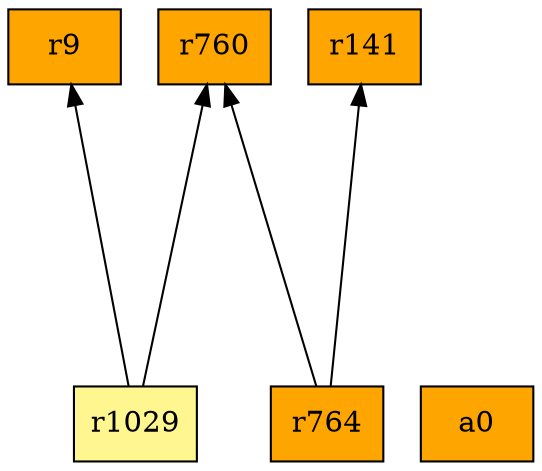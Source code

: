 digraph G {
rankdir=BT;ranksep="2.0";
"r1029" [shape=record,fillcolor=khaki1,style=filled,label="{r1029}"];
"r141" [shape=record,fillcolor=orange,style=filled,label="{r141}"];
"r764" [shape=record,fillcolor=orange,style=filled,label="{r764}"];
"r760" [shape=record,fillcolor=orange,style=filled,label="{r760}"];
"r9" [shape=record,fillcolor=orange,style=filled,label="{r9}"];
"a0" [shape=record,fillcolor=orange,style=filled,label="{a0}"];
"r1029" -> "r9"
"r1029" -> "r760"
"r764" -> "r141"
"r764" -> "r760"
}